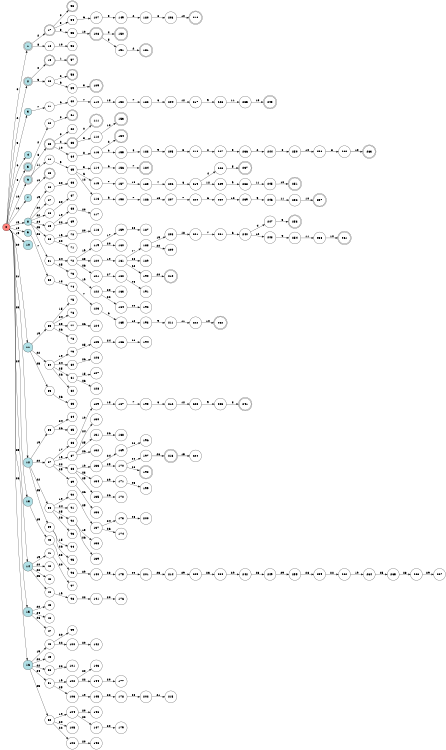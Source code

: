 digraph APTA {
__start0 [label="" shape="none"];

rankdir=LR;
size="8,5";

s0 [style="filled", color="black", fillcolor="#ff817b" shape="circle", label="0"];
s1 [style="rounded,filled", color="black", fillcolor="powderblue" shape="doublecircle", label="1"];
s2 [style="rounded,filled", color="black", fillcolor="powderblue" shape="doublecircle", label="2"];
s3 [style="filled", color="black", fillcolor="powderblue" shape="circle", label="3"];
s4 [style="filled", color="black", fillcolor="powderblue" shape="circle", label="4"];
s5 [style="rounded,filled", color="black", fillcolor="powderblue" shape="doublecircle", label="5"];
s6 [style="rounded,filled", color="black", fillcolor="powderblue" shape="doublecircle", label="6"];
s7 [style="filled", color="black", fillcolor="powderblue" shape="circle", label="7"];
s8 [style="filled", color="black", fillcolor="powderblue" shape="circle", label="8"];
s9 [style="filled", color="black", fillcolor="powderblue" shape="circle", label="9"];
s10 [style="filled", color="black", fillcolor="powderblue" shape="circle", label="10"];
s11 [style="filled", color="black", fillcolor="powderblue" shape="circle", label="11"];
s12 [style="filled", color="black", fillcolor="powderblue" shape="circle", label="12"];
s13 [style="filled", color="black", fillcolor="powderblue" shape="circle", label="13"];
s14 [style="filled", color="black", fillcolor="powderblue" shape="circle", label="14"];
s15 [style="filled", color="black", fillcolor="powderblue" shape="circle", label="15"];
s16 [style="filled", color="black", fillcolor="powderblue" shape="circle", label="16"];
s17 [style="rounded,filled", color="black", fillcolor="white" shape="doublecircle", label="17"];
s18 [style="filled", color="black", fillcolor="white" shape="circle", label="18"];
s19 [style="rounded,filled", color="black", fillcolor="white" shape="doublecircle", label="19"];
s20 [style="filled", color="black", fillcolor="white" shape="circle", label="20"];
s21 [style="filled", color="black", fillcolor="white" shape="circle", label="21"];
s22 [style="filled", color="black", fillcolor="white" shape="circle", label="22"];
s23 [style="rounded,filled", color="black", fillcolor="white" shape="doublecircle", label="23"];
s24 [style="filled", color="black", fillcolor="white" shape="circle", label="24"];
s25 [style="rounded,filled", color="black", fillcolor="white" shape="doublecircle", label="25"];
s26 [style="filled", color="black", fillcolor="white" shape="circle", label="26"];
s27 [style="filled", color="black", fillcolor="white" shape="circle", label="27"];
s28 [style="filled", color="black", fillcolor="white" shape="circle", label="28"];
s29 [style="filled", color="black", fillcolor="white" shape="circle", label="29"];
s30 [style="filled", color="black", fillcolor="white" shape="circle", label="30"];
s31 [style="filled", color="black", fillcolor="white" shape="circle", label="31"];
s32 [style="filled", color="black", fillcolor="white" shape="circle", label="32"];
s33 [style="filled", color="black", fillcolor="white" shape="circle", label="33"];
s34 [style="filled", color="black", fillcolor="white" shape="circle", label="34"];
s35 [style="filled", color="black", fillcolor="white" shape="circle", label="35"];
s36 [style="filled", color="black", fillcolor="white" shape="circle", label="36"];
s37 [style="filled", color="black", fillcolor="white" shape="circle", label="37"];
s38 [style="filled", color="black", fillcolor="white" shape="circle", label="38"];
s39 [style="filled", color="black", fillcolor="white" shape="circle", label="39"];
s40 [style="filled", color="black", fillcolor="white" shape="circle", label="40"];
s41 [style="filled", color="black", fillcolor="white" shape="circle", label="41"];
s42 [style="filled", color="black", fillcolor="white" shape="circle", label="42"];
s43 [style="filled", color="black", fillcolor="white" shape="circle", label="43"];
s44 [style="filled", color="black", fillcolor="white" shape="circle", label="44"];
s45 [style="filled", color="black", fillcolor="white" shape="circle", label="45"];
s46 [style="filled", color="black", fillcolor="white" shape="circle", label="46"];
s47 [style="filled", color="black", fillcolor="white" shape="circle", label="47"];
s48 [style="filled", color="black", fillcolor="white" shape="circle", label="48"];
s49 [style="filled", color="black", fillcolor="white" shape="circle", label="49"];
s50 [style="filled", color="black", fillcolor="white" shape="circle", label="50"];
s51 [style="filled", color="black", fillcolor="white" shape="circle", label="51"];
s52 [style="filled", color="black", fillcolor="white" shape="circle", label="52"];
s53 [style="rounded,filled", color="black", fillcolor="white" shape="doublecircle", label="53"];
s54 [style="filled", color="black", fillcolor="white" shape="circle", label="54"];
s55 [style="filled", color="black", fillcolor="white" shape="circle", label="55"];
s56 [style="filled", color="black", fillcolor="white" shape="circle", label="56"];
s57 [style="rounded,filled", color="black", fillcolor="white" shape="doublecircle", label="57"];
s58 [style="rounded,filled", color="black", fillcolor="white" shape="doublecircle", label="58"];
s59 [style="filled", color="black", fillcolor="white" shape="circle", label="59"];
s60 [style="filled", color="black", fillcolor="white" shape="circle", label="60"];
s61 [style="rounded,filled", color="black", fillcolor="white" shape="doublecircle", label="61"];
s62 [style="filled", color="black", fillcolor="white" shape="circle", label="62"];
s63 [style="rounded,filled", color="black", fillcolor="white" shape="doublecircle", label="63"];
s64 [style="filled", color="black", fillcolor="white" shape="circle", label="64"];
s65 [style="filled", color="black", fillcolor="white" shape="circle", label="65"];
s66 [style="filled", color="black", fillcolor="white" shape="circle", label="66"];
s67 [style="filled", color="black", fillcolor="white" shape="circle", label="67"];
s68 [style="filled", color="black", fillcolor="white" shape="circle", label="68"];
s69 [style="filled", color="black", fillcolor="white" shape="circle", label="69"];
s70 [style="filled", color="black", fillcolor="white" shape="circle", label="70"];
s71 [style="filled", color="black", fillcolor="white" shape="circle", label="71"];
s72 [style="filled", color="black", fillcolor="white" shape="circle", label="72"];
s73 [style="filled", color="black", fillcolor="white" shape="circle", label="73"];
s74 [style="filled", color="black", fillcolor="white" shape="circle", label="74"];
s75 [style="filled", color="black", fillcolor="white" shape="circle", label="75"];
s76 [style="filled", color="black", fillcolor="white" shape="circle", label="76"];
s77 [style="filled", color="black", fillcolor="white" shape="circle", label="77"];
s78 [style="filled", color="black", fillcolor="white" shape="circle", label="78"];
s79 [style="filled", color="black", fillcolor="white" shape="circle", label="79"];
s80 [style="filled", color="black", fillcolor="white" shape="circle", label="80"];
s81 [style="filled", color="black", fillcolor="white" shape="circle", label="81"];
s82 [style="filled", color="black", fillcolor="white" shape="circle", label="82"];
s83 [style="filled", color="black", fillcolor="white" shape="circle", label="83"];
s84 [style="filled", color="black", fillcolor="white" shape="circle", label="84"];
s85 [style="filled", color="black", fillcolor="white" shape="circle", label="85"];
s86 [style="filled", color="black", fillcolor="white" shape="circle", label="86"];
s87 [style="filled", color="black", fillcolor="white" shape="circle", label="87"];
s88 [style="filled", color="black", fillcolor="white" shape="circle", label="88"];
s89 [style="filled", color="black", fillcolor="white" shape="circle", label="89"];
s90 [style="filled", color="black", fillcolor="white" shape="circle", label="90"];
s91 [style="filled", color="black", fillcolor="white" shape="circle", label="91"];
s92 [style="filled", color="black", fillcolor="white" shape="circle", label="92"];
s93 [style="filled", color="black", fillcolor="white" shape="circle", label="93"];
s94 [style="filled", color="black", fillcolor="white" shape="circle", label="94"];
s95 [style="filled", color="black", fillcolor="white" shape="circle", label="95"];
s96 [style="filled", color="black", fillcolor="white" shape="circle", label="96"];
s97 [style="filled", color="black", fillcolor="white" shape="circle", label="97"];
s98 [style="filled", color="black", fillcolor="white" shape="circle", label="98"];
s99 [style="filled", color="black", fillcolor="white" shape="circle", label="99"];
s100 [style="filled", color="black", fillcolor="white" shape="circle", label="100"];
s101 [style="filled", color="black", fillcolor="white" shape="circle", label="101"];
s102 [style="filled", color="black", fillcolor="white" shape="circle", label="102"];
s103 [style="filled", color="black", fillcolor="white" shape="circle", label="103"];
s104 [style="filled", color="black", fillcolor="white" shape="circle", label="104"];
s105 [style="filled", color="black", fillcolor="white" shape="circle", label="105"];
s106 [style="filled", color="black", fillcolor="white" shape="circle", label="106"];
s107 [style="filled", color="black", fillcolor="white" shape="circle", label="107"];
s108 [style="rounded,filled", color="black", fillcolor="white" shape="doublecircle", label="108"];
s109 [style="rounded,filled", color="black", fillcolor="white" shape="doublecircle", label="109"];
s110 [style="filled", color="black", fillcolor="white" shape="circle", label="110"];
s111 [style="rounded,filled", color="black", fillcolor="white" shape="doublecircle", label="111"];
s112 [style="filled", color="black", fillcolor="white" shape="circle", label="112"];
s113 [style="filled", color="black", fillcolor="white" shape="circle", label="113"];
s114 [style="filled", color="black", fillcolor="white" shape="circle", label="114"];
s115 [style="filled", color="black", fillcolor="white" shape="circle", label="115"];
s116 [style="filled", color="black", fillcolor="white" shape="circle", label="116"];
s117 [style="filled", color="black", fillcolor="white" shape="circle", label="117"];
s118 [style="filled", color="black", fillcolor="white" shape="circle", label="118"];
s119 [style="filled", color="black", fillcolor="white" shape="circle", label="119"];
s120 [style="filled", color="black", fillcolor="white" shape="circle", label="120"];
s121 [style="filled", color="black", fillcolor="white" shape="circle", label="121"];
s122 [style="filled", color="black", fillcolor="white" shape="circle", label="122"];
s123 [style="filled", color="black", fillcolor="white" shape="circle", label="123"];
s124 [style="filled", color="black", fillcolor="white" shape="circle", label="124"];
s125 [style="filled", color="black", fillcolor="white" shape="circle", label="125"];
s126 [style="filled", color="black", fillcolor="white" shape="circle", label="126"];
s127 [style="filled", color="black", fillcolor="white" shape="circle", label="127"];
s128 [style="filled", color="black", fillcolor="white" shape="circle", label="128"];
s129 [style="filled", color="black", fillcolor="white" shape="circle", label="129"];
s130 [style="filled", color="black", fillcolor="white" shape="circle", label="130"];
s131 [style="filled", color="black", fillcolor="white" shape="circle", label="131"];
s132 [style="filled", color="black", fillcolor="white" shape="circle", label="132"];
s133 [style="filled", color="black", fillcolor="white" shape="circle", label="133"];
s134 [style="filled", color="black", fillcolor="white" shape="circle", label="134"];
s135 [style="filled", color="black", fillcolor="white" shape="circle", label="135"];
s136 [style="filled", color="black", fillcolor="white" shape="circle", label="136"];
s137 [style="filled", color="black", fillcolor="white" shape="circle", label="137"];
s138 [style="filled", color="black", fillcolor="white" shape="circle", label="138"];
s139 [style="filled", color="black", fillcolor="white" shape="circle", label="139"];
s140 [style="filled", color="black", fillcolor="white" shape="circle", label="140"];
s141 [style="filled", color="black", fillcolor="white" shape="circle", label="141"];
s142 [style="filled", color="black", fillcolor="white" shape="circle", label="142"];
s143 [style="filled", color="black", fillcolor="white" shape="circle", label="143"];
s144 [style="filled", color="black", fillcolor="white" shape="circle", label="144"];
s145 [style="filled", color="black", fillcolor="white" shape="circle", label="145"];
s146 [style="filled", color="black", fillcolor="white" shape="circle", label="146"];
s147 [style="filled", color="black", fillcolor="white" shape="circle", label="147"];
s148 [style="filled", color="black", fillcolor="white" shape="circle", label="148"];
s149 [style="filled", color="black", fillcolor="white" shape="circle", label="149"];
s150 [style="rounded,filled", color="black", fillcolor="white" shape="doublecircle", label="150"];
s151 [style="filled", color="black", fillcolor="white" shape="circle", label="151"];
s152 [style="filled", color="black", fillcolor="white" shape="circle", label="152"];
s153 [style="rounded,filled", color="black", fillcolor="white" shape="doublecircle", label="153"];
s154 [style="rounded,filled", color="black", fillcolor="white" shape="doublecircle", label="154"];
s155 [style="filled", color="black", fillcolor="white" shape="circle", label="155"];
s156 [style="filled", color="black", fillcolor="white" shape="circle", label="156"];
s157 [style="filled", color="black", fillcolor="white" shape="circle", label="157"];
s158 [style="filled", color="black", fillcolor="white" shape="circle", label="158"];
s159 [style="filled", color="black", fillcolor="white" shape="circle", label="159"];
s160 [style="filled", color="black", fillcolor="white" shape="circle", label="160"];
s161 [style="filled", color="black", fillcolor="white" shape="circle", label="161"];
s162 [style="filled", color="black", fillcolor="white" shape="circle", label="162"];
s163 [style="filled", color="black", fillcolor="white" shape="circle", label="163"];
s164 [style="filled", color="black", fillcolor="white" shape="circle", label="164"];
s165 [style="filled", color="black", fillcolor="white" shape="circle", label="165"];
s166 [style="filled", color="black", fillcolor="white" shape="circle", label="166"];
s167 [style="filled", color="black", fillcolor="white" shape="circle", label="167"];
s168 [style="filled", color="black", fillcolor="white" shape="circle", label="168"];
s169 [style="filled", color="black", fillcolor="white" shape="circle", label="169"];
s170 [style="filled", color="black", fillcolor="white" shape="circle", label="170"];
s171 [style="filled", color="black", fillcolor="white" shape="circle", label="171"];
s172 [style="filled", color="black", fillcolor="white" shape="circle", label="172"];
s173 [style="filled", color="black", fillcolor="white" shape="circle", label="173"];
s174 [style="filled", color="black", fillcolor="white" shape="circle", label="174"];
s175 [style="filled", color="black", fillcolor="white" shape="circle", label="175"];
s176 [style="filled", color="black", fillcolor="white" shape="circle", label="176"];
s177 [style="filled", color="black", fillcolor="white" shape="circle", label="177"];
s178 [style="filled", color="black", fillcolor="white" shape="circle", label="178"];
s179 [style="filled", color="black", fillcolor="white" shape="circle", label="179"];
s180 [style="filled", color="black", fillcolor="white" shape="circle", label="180"];
s181 [style="rounded,filled", color="black", fillcolor="white" shape="doublecircle", label="181"];
s182 [style="filled", color="black", fillcolor="white" shape="circle", label="182"];
s183 [style="filled", color="black", fillcolor="white" shape="circle", label="183"];
s184 [style="rounded,filled", color="black", fillcolor="white" shape="doublecircle", label="184"];
s185 [style="filled", color="black", fillcolor="white" shape="circle", label="185"];
s186 [style="filled", color="black", fillcolor="white" shape="circle", label="186"];
s187 [style="filled", color="black", fillcolor="white" shape="circle", label="187"];
s188 [style="filled", color="black", fillcolor="white" shape="circle", label="188"];
s189 [style="filled", color="black", fillcolor="white" shape="circle", label="189"];
s190 [style="filled", color="black", fillcolor="white" shape="circle", label="190"];
s191 [style="filled", color="black", fillcolor="white" shape="circle", label="191"];
s192 [style="filled", color="black", fillcolor="white" shape="circle", label="192"];
s193 [style="filled", color="black", fillcolor="white" shape="circle", label="193"];
s194 [style="filled", color="black", fillcolor="white" shape="circle", label="194"];
s195 [style="filled", color="black", fillcolor="white" shape="circle", label="195"];
s196 [style="filled", color="black", fillcolor="white" shape="circle", label="196"];
s197 [style="filled", color="black", fillcolor="white" shape="circle", label="197"];
s198 [style="rounded,filled", color="black", fillcolor="white" shape="doublecircle", label="198"];
s199 [style="filled", color="black", fillcolor="white" shape="circle", label="199"];
s200 [style="filled", color="black", fillcolor="white" shape="circle", label="200"];
s201 [style="filled", color="black", fillcolor="white" shape="circle", label="201"];
s202 [style="filled", color="black", fillcolor="white" shape="circle", label="202"];
s203 [style="filled", color="black", fillcolor="white" shape="circle", label="203"];
s204 [style="filled", color="black", fillcolor="white" shape="circle", label="204"];
s205 [style="filled", color="black", fillcolor="white" shape="circle", label="205"];
s206 [style="filled", color="black", fillcolor="white" shape="circle", label="206"];
s207 [style="filled", color="black", fillcolor="white" shape="circle", label="207"];
s208 [style="filled", color="black", fillcolor="white" shape="circle", label="208"];
s209 [style="filled", color="black", fillcolor="white" shape="circle", label="209"];
s210 [style="rounded,filled", color="black", fillcolor="white" shape="doublecircle", label="210"];
s211 [style="filled", color="black", fillcolor="white" shape="circle", label="211"];
s212 [style="filled", color="black", fillcolor="white" shape="circle", label="212"];
s213 [style="rounded,filled", color="black", fillcolor="white" shape="doublecircle", label="213"];
s214 [style="filled", color="black", fillcolor="white" shape="circle", label="214"];
s215 [style="filled", color="black", fillcolor="white" shape="circle", label="215"];
s216 [style="rounded,filled", color="black", fillcolor="white" shape="doublecircle", label="216"];
s217 [style="filled", color="black", fillcolor="white" shape="circle", label="217"];
s218 [style="filled", color="black", fillcolor="white" shape="circle", label="218"];
s219 [style="filled", color="black", fillcolor="white" shape="circle", label="219"];
s220 [style="filled", color="black", fillcolor="white" shape="circle", label="220"];
s221 [style="filled", color="black", fillcolor="white" shape="circle", label="221"];
s222 [style="filled", color="black", fillcolor="white" shape="circle", label="222"];
s223 [style="filled", color="black", fillcolor="white" shape="circle", label="223"];
s224 [style="filled", color="black", fillcolor="white" shape="circle", label="224"];
s225 [style="filled", color="black", fillcolor="white" shape="circle", label="225"];
s226 [style="filled", color="black", fillcolor="white" shape="circle", label="226"];
s227 [style="filled", color="black", fillcolor="white" shape="circle", label="227"];
s228 [style="filled", color="black", fillcolor="white" shape="circle", label="228"];
s229 [style="filled", color="black", fillcolor="white" shape="circle", label="229"];
s230 [style="filled", color="black", fillcolor="white" shape="circle", label="230"];
s231 [style="filled", color="black", fillcolor="white" shape="circle", label="231"];
s232 [style="rounded,filled", color="black", fillcolor="white" shape="doublecircle", label="232"];
s233 [style="filled", color="black", fillcolor="white" shape="circle", label="233"];
s234 [style="filled", color="black", fillcolor="white" shape="circle", label="234"];
s235 [style="filled", color="black", fillcolor="white" shape="circle", label="235"];
s236 [style="filled", color="black", fillcolor="white" shape="circle", label="236"];
s237 [style="rounded,filled", color="black", fillcolor="white" shape="doublecircle", label="237"];
s238 [style="filled", color="black", fillcolor="white" shape="circle", label="238"];
s239 [style="filled", color="black", fillcolor="white" shape="circle", label="239"];
s240 [style="filled", color="black", fillcolor="white" shape="circle", label="240"];
s241 [style="rounded,filled", color="black", fillcolor="white" shape="doublecircle", label="241"];
s242 [style="filled", color="black", fillcolor="white" shape="circle", label="242"];
s243 [style="rounded,filled", color="black", fillcolor="white" shape="doublecircle", label="243"];
s244 [style="filled", color="black", fillcolor="white" shape="circle", label="244"];
s245 [style="filled", color="black", fillcolor="white" shape="circle", label="245"];
s246 [style="filled", color="black", fillcolor="white" shape="circle", label="246"];
s247 [style="filled", color="black", fillcolor="white" shape="circle", label="247"];
s248 [style="filled", color="black", fillcolor="white" shape="circle", label="248"];
s249 [style="filled", color="black", fillcolor="white" shape="circle", label="249"];
s250 [style="filled", color="black", fillcolor="white" shape="circle", label="250"];
s251 [style="rounded,filled", color="black", fillcolor="white" shape="doublecircle", label="251"];
s252 [style="filled", color="black", fillcolor="white" shape="circle", label="252"];
s253 [style="rounded,filled", color="black", fillcolor="white" shape="doublecircle", label="253"];
s254 [style="filled", color="black", fillcolor="white" shape="circle", label="254"];
s255 [style="filled", color="black", fillcolor="white" shape="circle", label="255"];
s256 [style="filled", color="black", fillcolor="white" shape="circle", label="256"];
s257 [style="rounded,filled", color="black", fillcolor="white" shape="doublecircle", label="257"];
s258 [style="filled", color="black", fillcolor="white" shape="circle", label="258"];
s259 [style="filled", color="black", fillcolor="white" shape="circle", label="259"];
s260 [style="filled", color="black", fillcolor="white" shape="circle", label="260"];
s261 [style="rounded,filled", color="black", fillcolor="white" shape="doublecircle", label="261"];
s262 [style="filled", color="black", fillcolor="white" shape="circle", label="262"];
s263 [style="rounded,filled", color="black", fillcolor="white" shape="doublecircle", label="263"];
s264 [style="filled", color="black", fillcolor="white" shape="circle", label="264"];
s265 [style="filled", color="black", fillcolor="white" shape="circle", label="265"];
s266 [style="filled", color="black", fillcolor="white" shape="circle", label="266"];
s267 [style="filled", color="black", fillcolor="white" shape="circle", label="267"];
s0 -> s1 [label="0"];
s0 -> s2 [label="2"];
s0 -> s3 [label="5"];
s0 -> s4 [label="6"];
s0 -> s5 [label="8"];
s0 -> s6 [label="10"];
s0 -> s7 [label="13"];
s0 -> s8 [label="15"];
s0 -> s9 [label="18"];
s0 -> s10 [label="19"];
s0 -> s11 [label="20"];
s0 -> s12 [label="21"];
s0 -> s13 [label="23"];
s0 -> s14 [label="24"];
s0 -> s15 [label="25"];
s0 -> s16 [label="26"];
s1 -> s17 [label="2"];
s1 -> s18 [label="8"];
s2 -> s19 [label="0"];
s2 -> s20 [label="3"];
s3 -> s21 [label="7"];
s5 -> s22 [label="2"];
s6 -> s23 [label="8"];
s6 -> s24 [label="11"];
s7 -> s25 [label="10"];
s8 -> s26 [label="19"];
s8 -> s27 [label="20"];
s8 -> s28 [label="22"];
s8 -> s29 [label="24"];
s8 -> s30 [label="25"];
s8 -> s31 [label="26"];
s9 -> s32 [label="7"];
s11 -> s33 [label="19"];
s11 -> s34 [label="22"];
s11 -> s35 [label="25"];
s12 -> s36 [label="19"];
s12 -> s37 [label="20"];
s12 -> s38 [label="22"];
s12 -> s39 [label="25"];
s13 -> s40 [label="29"];
s14 -> s41 [label="19"];
s14 -> s42 [label="20"];
s14 -> s43 [label="22"];
s14 -> s44 [label="25"];
s15 -> s45 [label="20"];
s15 -> s46 [label="24"];
s15 -> s47 [label="26"];
s16 -> s48 [label="19"];
s16 -> s49 [label="20"];
s16 -> s50 [label="22"];
s16 -> s51 [label="24"];
s16 -> s52 [label="25"];
s17 -> s53 [label="0"];
s17 -> s54 [label="3"];
s17 -> s55 [label="8"];
s18 -> s56 [label="10"];
s19 -> s57 [label="1"];
s20 -> s58 [label="2"];
s20 -> s59 [label="6"];
s21 -> s60 [label="6"];
s22 -> s61 [label="0"];
s23 -> s62 [label="0"];
s23 -> s63 [label="2"];
s23 -> s64 [label="10"];
s24 -> s65 [label="9"];
s26 -> s66 [label="20"];
s28 -> s67 [label="20"];
s29 -> s68 [label="19"];
s29 -> s69 [label="22"];
s30 -> s70 [label="19"];
s30 -> s71 [label="20"];
s31 -> s72 [label="24"];
s31 -> s73 [label="25"];
s32 -> s74 [label="18"];
s33 -> s75 [label="15"];
s33 -> s76 [label="24"];
s33 -> s77 [label="25"];
s33 -> s78 [label="26"];
s34 -> s79 [label="19"];
s34 -> s80 [label="24"];
s34 -> s81 [label="25"];
s34 -> s82 [label="26"];
s35 -> s83 [label="26"];
s36 -> s84 [label="24"];
s36 -> s85 [label="26"];
s37 -> s86 [label="17"];
s37 -> s87 [label="19"];
s37 -> s88 [label="22"];
s37 -> s89 [label="25"];
s38 -> s90 [label="19"];
s38 -> s91 [label="24"];
s38 -> s92 [label="25"];
s38 -> s93 [label="26"];
s39 -> s94 [label="15"];
s39 -> s95 [label="26"];
s40 -> s96 [label="23"];
s41 -> s97 [label="20"];
s44 -> s98 [label="19"];
s48 -> s99 [label="20"];
s48 -> s100 [label="22"];
s50 -> s101 [label="20"];
s51 -> s102 [label="19"];
s51 -> s103 [label="25"];
s52 -> s104 [label="19"];
s52 -> s105 [label="20"];
s52 -> s106 [label="22"];
s54 -> s107 [label="6"];
s55 -> s108 [label="10"];
s59 -> s109 [label="3"];
s60 -> s110 [label="7"];
s63 -> s111 [label="0"];
s63 -> s112 [label="8"];
s64 -> s113 [label="8"];
s65 -> s114 [label="3"];
s65 -> s115 [label="6"];
s65 -> s116 [label="12"];
s68 -> s117 [label="20"];
s70 -> s118 [label="20"];
s72 -> s119 [label="19"];
s72 -> s120 [label="25"];
s72 -> s121 [label="26"];
s73 -> s122 [label="19"];
s74 -> s123 [label="7"];
s77 -> s124 [label="26"];
s79 -> s125 [label="25"];
s80 -> s126 [label="26"];
s81 -> s127 [label="15"];
s81 -> s128 [label="26"];
s86 -> s129 [label="19"];
s87 -> s130 [label="24"];
s87 -> s131 [label="25"];
s87 -> s132 [label="26"];
s88 -> s133 [label="19"];
s88 -> s134 [label="23"];
s88 -> s135 [label="25"];
s89 -> s136 [label="26"];
s90 -> s137 [label="25"];
s92 -> s138 [label="15"];
s92 -> s139 [label="26"];
s96 -> s140 [label="29"];
s98 -> s141 [label="22"];
s100 -> s142 [label="20"];
s102 -> s143 [label="20"];
s102 -> s144 [label="22"];
s103 -> s145 [label="19"];
s104 -> s146 [label="20"];
s104 -> s147 [label="22"];
s106 -> s148 [label="20"];
s107 -> s149 [label="3"];
s108 -> s150 [label="2"];
s108 -> s151 [label="8"];
s110 -> s152 [label="18"];
s112 -> s153 [label="10"];
s113 -> s154 [label="2"];
s113 -> s155 [label="9"];
s114 -> s156 [label="6"];
s115 -> s157 [label="7"];
s116 -> s158 [label="6"];
s119 -> s159 [label="17"];
s119 -> s160 [label="20"];
s120 -> s161 [label="19"];
s121 -> s162 [label="27"];
s122 -> s163 [label="20"];
s122 -> s164 [label="22"];
s123 -> s165 [label="6"];
s125 -> s166 [label="24"];
s129 -> s167 [label="18"];
s131 -> s168 [label="26"];
s133 -> s169 [label="24"];
s133 -> s170 [label="25"];
s134 -> s171 [label="29"];
s135 -> s172 [label="26"];
s137 -> s173 [label="24"];
s137 -> s174 [label="26"];
s140 -> s175 [label="23"];
s141 -> s176 [label="20"];
s144 -> s177 [label="20"];
s145 -> s178 [label="22"];
s147 -> s179 [label="20"];
s149 -> s180 [label="2"];
s151 -> s181 [label="2"];
s152 -> s182 [label="7"];
s155 -> s183 [label="8"];
s156 -> s184 [label="7"];
s157 -> s185 [label="18"];
s158 -> s186 [label="7"];
s159 -> s187 [label="20"];
s161 -> s188 [label="17"];
s161 -> s189 [label="20"];
s161 -> s190 [label="22"];
s162 -> s191 [label="26"];
s164 -> s192 [label="20"];
s165 -> s193 [label="12"];
s166 -> s194 [label="26"];
s167 -> s195 [label="7"];
s169 -> s196 [label="26"];
s170 -> s197 [label="24"];
s170 -> s198 [label="26"];
s171 -> s199 [label="23"];
s173 -> s200 [label="26"];
s175 -> s201 [label="29"];
s178 -> s202 [label="20"];
s180 -> s203 [label="8"];
s182 -> s204 [label="6"];
s183 -> s205 [label="9"];
s185 -> s206 [label="7"];
s186 -> s207 [label="18"];
s188 -> s208 [label="19"];
s188 -> s209 [label="20"];
s190 -> s210 [label="20"];
s193 -> s211 [label="9"];
s195 -> s212 [label="6"];
s197 -> s213 [label="26"];
s201 -> s214 [label="23"];
s202 -> s215 [label="21"];
s203 -> s216 [label="10"];
s204 -> s217 [label="12"];
s205 -> s218 [label="3"];
s206 -> s219 [label="6"];
s207 -> s220 [label="7"];
s208 -> s221 [label="18"];
s211 -> s222 [label="11"];
s212 -> s223 [label="12"];
s213 -> s224 [label="15"];
s214 -> s225 [label="29"];
s217 -> s226 [label="9"];
s218 -> s227 [label="2"];
s219 -> s228 [label="4"];
s219 -> s229 [label="12"];
s220 -> s230 [label="6"];
s221 -> s231 [label="7"];
s222 -> s232 [label="10"];
s223 -> s233 [label="9"];
s225 -> s234 [label="23"];
s226 -> s235 [label="11"];
s227 -> s236 [label="3"];
s228 -> s237 [label="5"];
s229 -> s238 [label="9"];
s230 -> s239 [label="12"];
s231 -> s240 [label="6"];
s233 -> s241 [label="8"];
s234 -> s242 [label="29"];
s235 -> s243 [label="10"];
s236 -> s244 [label="2"];
s238 -> s245 [label="11"];
s239 -> s246 [label="9"];
s240 -> s247 [label="4"];
s240 -> s248 [label="12"];
s242 -> s249 [label="23"];
s244 -> s250 [label="8"];
s245 -> s251 [label="10"];
s246 -> s252 [label="11"];
s247 -> s253 [label="5"];
s248 -> s254 [label="9"];
s249 -> s255 [label="29"];
s250 -> s256 [label="10"];
s252 -> s257 [label="10"];
s254 -> s258 [label="11"];
s255 -> s259 [label="28"];
s256 -> s260 [label="8"];
s258 -> s261 [label="10"];
s259 -> s262 [label="22"];
s260 -> s263 [label="10"];
s262 -> s264 [label="19"];
s264 -> s265 [label="25"];
s265 -> s266 [label="28"];
s266 -> s267 [label="29"];

}